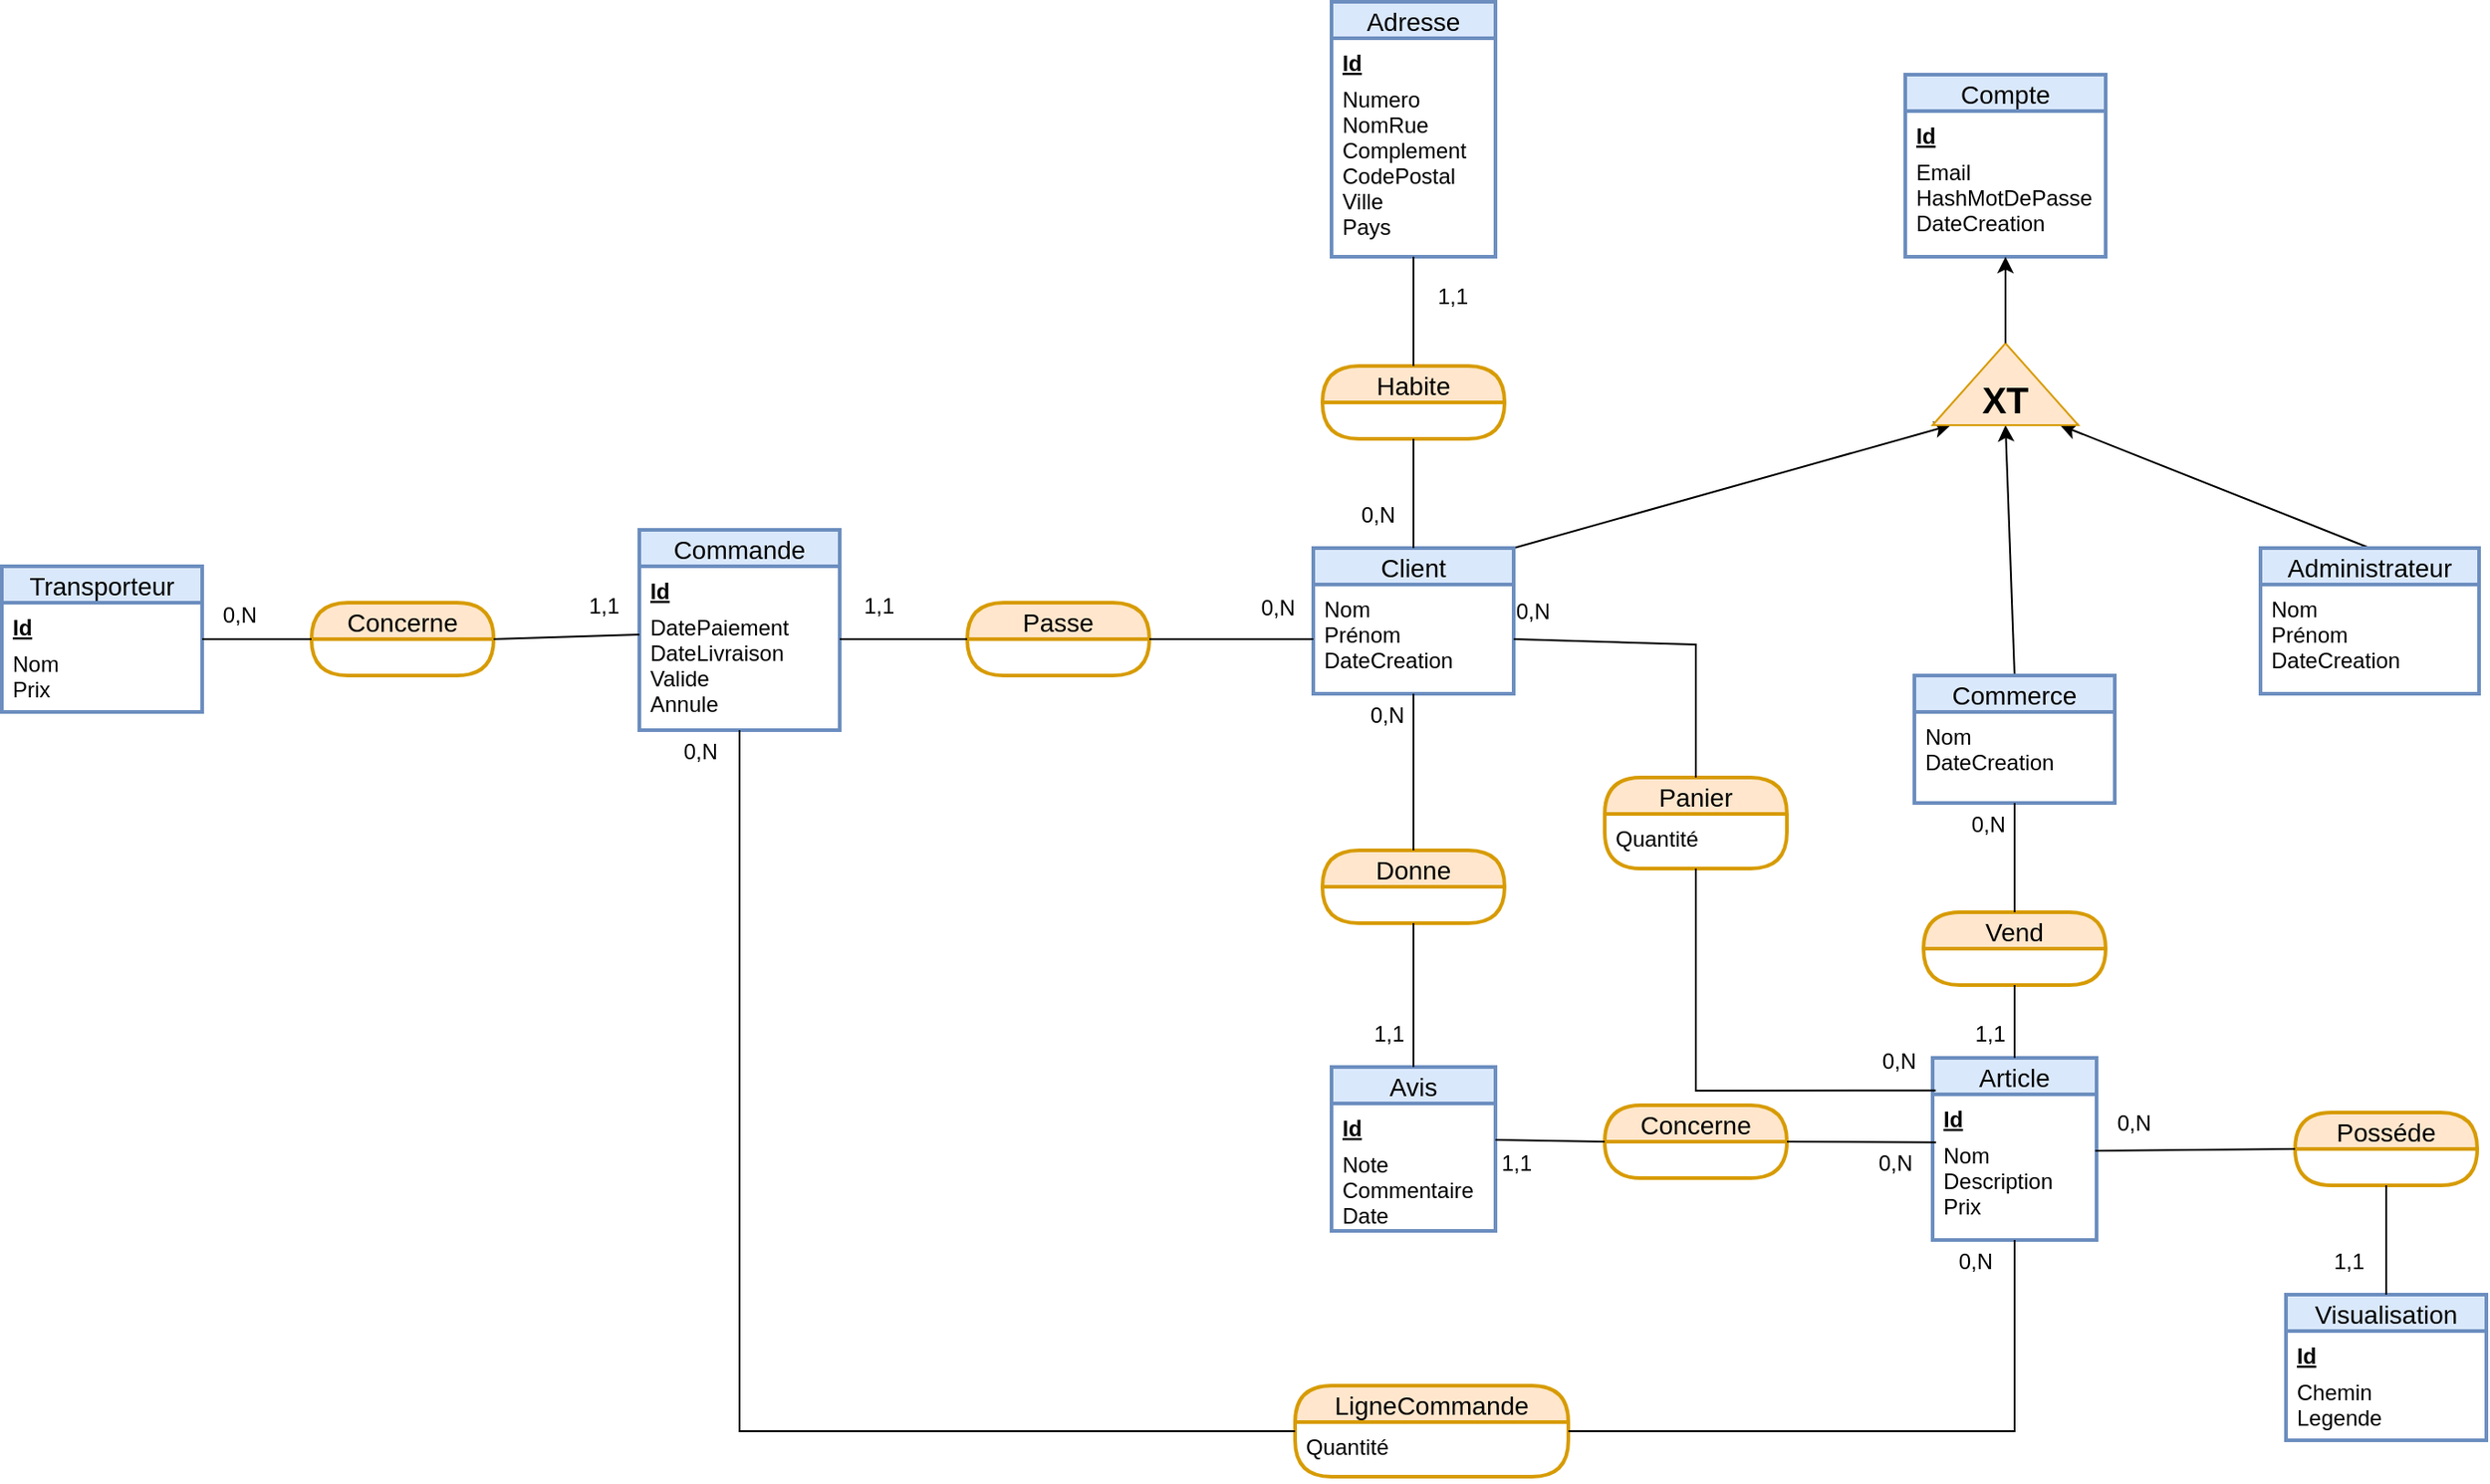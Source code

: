 <mxfile>
    <diagram id="AHeYNvNv7ygXPSbzfAzc" name="Page-1">
        <mxGraphModel dx="911" dy="1715" grid="1" gridSize="10" guides="1" tooltips="1" connect="1" arrows="1" fold="1" page="1" pageScale="1" pageWidth="827" pageHeight="1169" background="#ffffff" math="0" shadow="0">
            <root>
                <mxCell id="0"/>
                <mxCell id="1" parent="0"/>
                <mxCell id="2" value="Compte" style="swimlane;childLayout=stackLayout;horizontal=1;startSize=20;horizontalStack=0;rounded=0;fontSize=14;fontStyle=0;strokeWidth=2;resizeParent=0;resizeLast=1;shadow=0;dashed=0;align=center;fillColor=#dae8fc;strokeColor=#6c8ebf;swimlaneFillColor=default;gradientColor=none;" parent="1" vertex="1">
                    <mxGeometry x="1205" y="-40" width="110" height="100" as="geometry"/>
                </mxCell>
                <mxCell id="8" value="Id" style="text;strokeColor=none;fillColor=none;spacingLeft=4;spacingRight=4;overflow=hidden;rotatable=0;points=[[0,0.5],[1,0.5]];portConstraint=eastwest;fontSize=12;fontStyle=5;rounded=0;" parent="2" vertex="1">
                    <mxGeometry y="20" width="110" height="20" as="geometry"/>
                </mxCell>
                <mxCell id="3" value="Email&#10;HashMotDePasse&#10;DateCreation" style="align=left;strokeColor=none;fillColor=none;spacingLeft=4;fontSize=12;verticalAlign=top;resizable=0;rotatable=0;part=1;rounded=0;" parent="2" vertex="1">
                    <mxGeometry y="40" width="110" height="60" as="geometry"/>
                </mxCell>
                <mxCell id="9" value="Adresse" style="swimlane;childLayout=stackLayout;horizontal=1;startSize=20;horizontalStack=0;rounded=0;fontSize=14;fontStyle=0;strokeWidth=2;resizeParent=0;resizeLast=1;shadow=0;dashed=0;align=center;fillColor=#dae8fc;strokeColor=#6c8ebf;swimlaneFillColor=default;" parent="1" vertex="1">
                    <mxGeometry x="890" y="-80" width="90" height="140" as="geometry"/>
                </mxCell>
                <mxCell id="10" value="Id" style="text;strokeColor=none;fillColor=none;spacingLeft=4;spacingRight=4;overflow=hidden;rotatable=0;points=[[0,0.5],[1,0.5]];portConstraint=eastwest;fontSize=12;fontStyle=5;rounded=0;" parent="9" vertex="1">
                    <mxGeometry y="20" width="90" height="20" as="geometry"/>
                </mxCell>
                <mxCell id="11" value="Numero&#10;NomRue&#10;Complement&#10;CodePostal&#10;Ville&#10;Pays" style="align=left;strokeColor=none;fillColor=none;spacingLeft=4;fontSize=12;verticalAlign=top;resizable=0;rotatable=0;part=1;rounded=0;" parent="9" vertex="1">
                    <mxGeometry y="40" width="90" height="100" as="geometry"/>
                </mxCell>
                <mxCell id="12" value="Commande" style="swimlane;childLayout=stackLayout;horizontal=1;startSize=20;horizontalStack=0;rounded=0;fontSize=14;fontStyle=0;strokeWidth=2;resizeParent=0;resizeLast=1;shadow=0;dashed=0;align=center;fillColor=#dae8fc;strokeColor=#6c8ebf;swimlaneFillColor=default;" parent="1" vertex="1">
                    <mxGeometry x="510" y="210" width="110" height="110" as="geometry"/>
                </mxCell>
                <mxCell id="13" value="Id" style="text;strokeColor=none;fillColor=none;spacingLeft=4;spacingRight=4;overflow=hidden;rotatable=0;points=[[0,0.5],[1,0.5]];portConstraint=eastwest;fontSize=12;fontStyle=5;rounded=0;" parent="12" vertex="1">
                    <mxGeometry y="20" width="110" height="20" as="geometry"/>
                </mxCell>
                <mxCell id="14" value="DatePaiement&#10;DateLivraison&#10;Valide&#10;Annule" style="align=left;strokeColor=none;fillColor=none;spacingLeft=4;fontSize=12;verticalAlign=top;resizable=0;rotatable=0;part=1;rounded=0;" parent="12" vertex="1">
                    <mxGeometry y="40" width="110" height="70" as="geometry"/>
                </mxCell>
                <mxCell id="15" value="Article" style="swimlane;childLayout=stackLayout;horizontal=1;startSize=20;horizontalStack=0;rounded=0;fontSize=14;fontStyle=0;strokeWidth=2;resizeParent=0;resizeLast=1;shadow=0;dashed=0;align=center;fillColor=#dae8fc;strokeColor=#6c8ebf;swimlaneFillColor=default;" parent="1" vertex="1">
                    <mxGeometry x="1220" y="500" width="90" height="100" as="geometry"/>
                </mxCell>
                <mxCell id="16" value="Id" style="text;strokeColor=none;fillColor=none;spacingLeft=4;spacingRight=4;overflow=hidden;rotatable=0;points=[[0,0.5],[1,0.5]];portConstraint=eastwest;fontSize=12;fontStyle=5;rounded=0;" parent="15" vertex="1">
                    <mxGeometry y="20" width="90" height="20" as="geometry"/>
                </mxCell>
                <mxCell id="17" value="Nom&#10;Description&#10;Prix" style="align=left;strokeColor=none;fillColor=none;spacingLeft=4;fontSize=12;verticalAlign=top;resizable=0;rotatable=0;part=1;rounded=0;" parent="15" vertex="1">
                    <mxGeometry y="40" width="90" height="60" as="geometry"/>
                </mxCell>
                <mxCell id="127" style="edgeStyle=none;html=1;exitX=1;exitY=0;exitDx=0;exitDy=0;entryX=0;entryY=1;entryDx=0;entryDy=0;fontSize=20;rounded=0;" parent="1" source="27" target="125" edge="1">
                    <mxGeometry relative="1" as="geometry"/>
                </mxCell>
                <mxCell id="27" value="Client" style="swimlane;childLayout=stackLayout;horizontal=1;startSize=20;horizontalStack=0;rounded=0;fontSize=14;fontStyle=0;strokeWidth=2;resizeParent=0;resizeLast=1;shadow=0;dashed=0;align=center;fillColor=#dae8fc;strokeColor=#6c8ebf;swimlaneFillColor=default;" parent="1" vertex="1">
                    <mxGeometry x="880" y="220" width="110" height="80" as="geometry"/>
                </mxCell>
                <mxCell id="29" value="Nom&#10;Prénom&#10;DateCreation" style="align=left;strokeColor=none;fillColor=none;spacingLeft=4;fontSize=12;verticalAlign=top;resizable=0;rotatable=0;part=1;rounded=0;" parent="27" vertex="1">
                    <mxGeometry y="20" width="110" height="60" as="geometry"/>
                </mxCell>
                <mxCell id="128" style="edgeStyle=none;html=1;exitX=0.5;exitY=0;exitDx=0;exitDy=0;entryX=0.5;entryY=1;entryDx=0;entryDy=0;fontSize=20;rounded=0;" parent="1" source="30" target="125" edge="1">
                    <mxGeometry relative="1" as="geometry"/>
                </mxCell>
                <mxCell id="30" value="Commerce" style="swimlane;childLayout=stackLayout;horizontal=1;startSize=20;horizontalStack=0;rounded=0;fontSize=14;fontStyle=0;strokeWidth=2;resizeParent=0;resizeLast=1;shadow=0;dashed=0;align=center;fillColor=#dae8fc;strokeColor=#6c8ebf;swimlaneFillColor=default;" parent="1" vertex="1">
                    <mxGeometry x="1210" y="290" width="110" height="70" as="geometry"/>
                </mxCell>
                <mxCell id="32" value="Nom&#10;DateCreation" style="align=left;strokeColor=none;fillColor=none;spacingLeft=4;fontSize=12;verticalAlign=top;resizable=0;rotatable=0;part=1;rounded=0;" parent="30" vertex="1">
                    <mxGeometry y="20" width="110" height="50" as="geometry"/>
                </mxCell>
                <mxCell id="129" style="edgeStyle=none;html=1;exitX=0.5;exitY=0;exitDx=0;exitDy=0;entryX=1;entryY=1;entryDx=0;entryDy=0;fontSize=20;rounded=0;" parent="1" source="33" target="125" edge="1">
                    <mxGeometry relative="1" as="geometry"/>
                </mxCell>
                <mxCell id="33" value="Administrateur" style="swimlane;childLayout=stackLayout;horizontal=1;startSize=20;horizontalStack=0;rounded=0;fontSize=14;fontStyle=0;strokeWidth=2;resizeParent=0;resizeLast=1;shadow=0;dashed=0;align=center;fillColor=#dae8fc;strokeColor=#6c8ebf;swimlaneFillColor=default;" parent="1" vertex="1">
                    <mxGeometry x="1400" y="220" width="120" height="80" as="geometry"/>
                </mxCell>
                <mxCell id="35" value="Nom&#10;Prénom&#10;DateCreation" style="align=left;strokeColor=none;fillColor=none;spacingLeft=4;fontSize=12;verticalAlign=top;resizable=0;rotatable=0;part=1;rounded=0;" parent="33" vertex="1">
                    <mxGeometry y="20" width="120" height="60" as="geometry"/>
                </mxCell>
                <mxCell id="36" value="Avis" style="swimlane;childLayout=stackLayout;horizontal=1;startSize=20;horizontalStack=0;rounded=0;fontSize=14;fontStyle=0;strokeWidth=2;resizeParent=0;resizeLast=1;shadow=0;dashed=0;align=center;fillColor=#dae8fc;strokeColor=#6c8ebf;swimlaneFillColor=default;" parent="1" vertex="1">
                    <mxGeometry x="890" y="505" width="90" height="90" as="geometry"/>
                </mxCell>
                <mxCell id="37" value="Id" style="text;strokeColor=none;fillColor=none;spacingLeft=4;spacingRight=4;overflow=hidden;rotatable=0;points=[[0,0.5],[1,0.5]];portConstraint=eastwest;fontSize=12;fontStyle=5;rounded=0;" parent="36" vertex="1">
                    <mxGeometry y="20" width="90" height="20" as="geometry"/>
                </mxCell>
                <mxCell id="38" value="Note&#10;Commentaire&#10;Date" style="align=left;strokeColor=none;fillColor=none;spacingLeft=4;fontSize=12;verticalAlign=top;resizable=0;rotatable=0;part=1;rounded=0;" parent="36" vertex="1">
                    <mxGeometry y="40" width="90" height="50" as="geometry"/>
                </mxCell>
                <mxCell id="39" value="Transporteur" style="swimlane;childLayout=stackLayout;horizontal=1;startSize=20;horizontalStack=0;rounded=0;fontSize=14;fontStyle=0;strokeWidth=2;resizeParent=0;resizeLast=1;shadow=0;dashed=0;align=center;fillColor=#dae8fc;strokeColor=#6c8ebf;swimlaneFillColor=default;glass=0;swimlaneLine=1;" parent="1" vertex="1">
                    <mxGeometry x="160" y="230" width="110" height="80" as="geometry"/>
                </mxCell>
                <mxCell id="40" value="Id" style="text;strokeColor=none;fillColor=none;spacingLeft=4;spacingRight=4;overflow=hidden;rotatable=0;points=[[0,0.5],[1,0.5]];portConstraint=eastwest;fontSize=12;fontStyle=5;rounded=0;" parent="39" vertex="1">
                    <mxGeometry y="20" width="110" height="20" as="geometry"/>
                </mxCell>
                <mxCell id="41" value="Nom&#10;Prix" style="align=left;strokeColor=none;fillColor=none;spacingLeft=4;fontSize=12;verticalAlign=top;resizable=0;rotatable=0;part=1;rounded=0;" parent="39" vertex="1">
                    <mxGeometry y="40" width="110" height="40" as="geometry"/>
                </mxCell>
                <mxCell id="42" value="Visualisation" style="swimlane;childLayout=stackLayout;horizontal=1;startSize=20;horizontalStack=0;rounded=0;fontSize=14;fontStyle=0;strokeWidth=2;resizeParent=0;resizeLast=1;shadow=0;dashed=0;align=center;fillColor=#dae8fc;strokeColor=#6c8ebf;swimlaneFillColor=default;" parent="1" vertex="1">
                    <mxGeometry x="1414" y="630" width="110" height="80" as="geometry"/>
                </mxCell>
                <mxCell id="43" value="Id" style="text;strokeColor=none;fillColor=none;spacingLeft=4;spacingRight=4;overflow=hidden;rotatable=0;points=[[0,0.5],[1,0.5]];portConstraint=eastwest;fontSize=12;fontStyle=5;rounded=0;" parent="42" vertex="1">
                    <mxGeometry y="20" width="110" height="20" as="geometry"/>
                </mxCell>
                <mxCell id="44" value="Chemin&#10;Legende" style="align=left;strokeColor=none;fillColor=none;spacingLeft=4;fontSize=12;verticalAlign=top;resizable=0;rotatable=0;part=1;rounded=0;" parent="42" vertex="1">
                    <mxGeometry y="40" width="110" height="40" as="geometry"/>
                </mxCell>
                <mxCell id="63" value="Vend" style="swimlane;childLayout=stackLayout;horizontal=1;startSize=20;horizontalStack=0;rounded=1;fontSize=14;fontStyle=0;strokeWidth=2;resizeParent=0;resizeLast=1;shadow=0;dashed=0;align=center;arcSize=50;fillColor=#ffe6cc;strokeColor=#d79b00;swimlaneFillColor=default;" parent="1" vertex="1">
                    <mxGeometry x="1215" y="420" width="100" height="40" as="geometry"/>
                </mxCell>
                <mxCell id="64" value="" style="endArrow=none;html=1;rounded=0;exitX=0.5;exitY=0;exitDx=0;exitDy=0;entryX=0.5;entryY=1;entryDx=0;entryDy=0;" parent="1" source="63" target="32" edge="1">
                    <mxGeometry relative="1" as="geometry">
                        <mxPoint x="1275" y="250" as="sourcePoint"/>
                        <mxPoint x="1260" y="370" as="targetPoint"/>
                        <Array as="points"/>
                    </mxGeometry>
                </mxCell>
                <mxCell id="65" value="0,N" style="resizable=0;html=1;align=right;verticalAlign=bottom;rounded=0;" parent="64" connectable="0" vertex="1">
                    <mxGeometry x="1" relative="1" as="geometry">
                        <mxPoint x="-5" y="20" as="offset"/>
                    </mxGeometry>
                </mxCell>
                <mxCell id="66" value="" style="endArrow=none;html=1;rounded=0;entryX=0.5;entryY=0;entryDx=0;entryDy=0;exitX=0.5;exitY=1;exitDx=0;exitDy=0;" parent="1" source="63" target="15" edge="1">
                    <mxGeometry relative="1" as="geometry">
                        <mxPoint x="1260" y="470" as="sourcePoint"/>
                        <mxPoint x="1270" y="380" as="targetPoint"/>
                        <Array as="points"/>
                    </mxGeometry>
                </mxCell>
                <mxCell id="67" value="1,1" style="resizable=0;html=1;align=right;verticalAlign=bottom;rounded=0;" parent="66" connectable="0" vertex="1">
                    <mxGeometry x="1" relative="1" as="geometry">
                        <mxPoint x="-5" y="-5" as="offset"/>
                    </mxGeometry>
                </mxCell>
                <mxCell id="68" value="Donne" style="swimlane;childLayout=stackLayout;horizontal=1;startSize=20;horizontalStack=0;rounded=1;fontSize=14;fontStyle=0;strokeWidth=2;resizeParent=0;resizeLast=1;shadow=0;dashed=0;align=center;arcSize=50;fillColor=#ffe6cc;strokeColor=#d79b00;swimlaneFillColor=default;" parent="1" vertex="1">
                    <mxGeometry x="885" y="386" width="100" height="40" as="geometry"/>
                </mxCell>
                <mxCell id="69" value="" style="endArrow=none;html=1;rounded=0;exitX=0.5;exitY=0;exitDx=0;exitDy=0;entryX=0.5;entryY=1;entryDx=0;entryDy=0;" parent="1" source="68" target="29" edge="1">
                    <mxGeometry relative="1" as="geometry">
                        <mxPoint x="1125" y="430" as="sourcePoint"/>
                        <mxPoint x="1125" y="380" as="targetPoint"/>
                        <Array as="points"/>
                    </mxGeometry>
                </mxCell>
                <mxCell id="70" value="0,N" style="resizable=0;html=1;align=right;verticalAlign=bottom;rounded=0;" parent="69" connectable="0" vertex="1">
                    <mxGeometry x="1" relative="1" as="geometry">
                        <mxPoint x="-5" y="20" as="offset"/>
                    </mxGeometry>
                </mxCell>
                <mxCell id="71" value="" style="endArrow=none;html=1;rounded=0;exitX=0.5;exitY=1;exitDx=0;exitDy=0;entryX=0.5;entryY=0;entryDx=0;entryDy=0;" parent="1" source="68" target="36" edge="1">
                    <mxGeometry relative="1" as="geometry">
                        <mxPoint x="945" y="360" as="sourcePoint"/>
                        <mxPoint x="945" y="320" as="targetPoint"/>
                        <Array as="points"/>
                    </mxGeometry>
                </mxCell>
                <mxCell id="72" value="1,1" style="resizable=0;html=1;align=right;verticalAlign=bottom;rounded=0;" parent="71" connectable="0" vertex="1">
                    <mxGeometry x="1" relative="1" as="geometry">
                        <mxPoint x="-5" y="-10" as="offset"/>
                    </mxGeometry>
                </mxCell>
                <mxCell id="73" value="Concerne" style="swimlane;childLayout=stackLayout;horizontal=1;startSize=20;horizontalStack=0;rounded=1;fontSize=14;fontStyle=0;strokeWidth=2;resizeParent=0;resizeLast=1;shadow=0;dashed=0;align=center;arcSize=50;fillColor=#ffe6cc;strokeColor=#d79b00;swimlaneFillColor=default;" parent="1" vertex="1">
                    <mxGeometry x="1040" y="526" width="100" height="40" as="geometry"/>
                </mxCell>
                <mxCell id="74" value="" style="endArrow=none;html=1;rounded=0;exitX=0;exitY=0.5;exitDx=0;exitDy=0;entryX=1;entryY=0;entryDx=0;entryDy=0;" parent="1" source="73" target="38" edge="1">
                    <mxGeometry relative="1" as="geometry">
                        <mxPoint x="945" y="436.0" as="sourcePoint"/>
                        <mxPoint x="945" y="515" as="targetPoint"/>
                        <Array as="points"/>
                    </mxGeometry>
                </mxCell>
                <mxCell id="75" value="1,1" style="resizable=0;html=1;align=right;verticalAlign=bottom;rounded=0;" parent="74" connectable="0" vertex="1">
                    <mxGeometry x="1" relative="1" as="geometry">
                        <mxPoint x="20" y="21" as="offset"/>
                    </mxGeometry>
                </mxCell>
                <mxCell id="76" value="" style="endArrow=none;html=1;rounded=0;exitX=1;exitY=0.5;exitDx=0;exitDy=0;entryX=0.021;entryY=0.107;entryDx=0;entryDy=0;entryPerimeter=0;" parent="1" source="73" target="17" edge="1">
                    <mxGeometry relative="1" as="geometry">
                        <mxPoint x="1050" y="556" as="sourcePoint"/>
                        <mxPoint x="990" y="555" as="targetPoint"/>
                        <Array as="points"/>
                    </mxGeometry>
                </mxCell>
                <mxCell id="77" value="0,N" style="resizable=0;html=1;align=right;verticalAlign=bottom;rounded=0;" parent="76" connectable="0" vertex="1">
                    <mxGeometry x="1" relative="1" as="geometry">
                        <mxPoint x="-12" y="20" as="offset"/>
                    </mxGeometry>
                </mxCell>
                <mxCell id="78" value="Panier" style="swimlane;childLayout=stackLayout;horizontal=1;startSize=20;horizontalStack=0;rounded=1;fontSize=14;fontStyle=0;strokeWidth=2;resizeParent=0;resizeLast=1;shadow=0;dashed=0;align=center;arcSize=50;fillColor=#ffe6cc;strokeColor=#d79b00;swimlaneFillColor=default;" parent="1" vertex="1">
                    <mxGeometry x="1040" y="346" width="100" height="50" as="geometry"/>
                </mxCell>
                <mxCell id="83" value="Quantité" style="text;strokeColor=none;fillColor=none;spacingLeft=4;spacingRight=4;overflow=hidden;rotatable=0;points=[[0,0.5],[1,0.5]];portConstraint=eastwest;fontSize=12;rounded=0;" parent="78" vertex="1">
                    <mxGeometry y="20" width="100" height="30" as="geometry"/>
                </mxCell>
                <mxCell id="79" value="" style="endArrow=none;html=1;rounded=0;exitX=0.5;exitY=0;exitDx=0;exitDy=0;entryX=1;entryY=0.5;entryDx=0;entryDy=0;" parent="1" source="78" target="29" edge="1">
                    <mxGeometry relative="1" as="geometry">
                        <mxPoint x="945" y="396" as="sourcePoint"/>
                        <mxPoint x="945" y="320" as="targetPoint"/>
                        <Array as="points">
                            <mxPoint x="1090" y="273"/>
                        </Array>
                    </mxGeometry>
                </mxCell>
                <mxCell id="80" value="0,N" style="resizable=0;html=1;align=right;verticalAlign=bottom;rounded=0;" parent="79" connectable="0" vertex="1">
                    <mxGeometry x="1" relative="1" as="geometry">
                        <mxPoint x="20" y="-7" as="offset"/>
                    </mxGeometry>
                </mxCell>
                <mxCell id="81" value="" style="endArrow=none;html=1;rounded=0;exitX=0.5;exitY=1;exitDx=0;exitDy=0;entryX=0.019;entryY=0.179;entryDx=0;entryDy=0;entryPerimeter=0;" parent="1" source="78" target="15" edge="1">
                    <mxGeometry relative="1" as="geometry">
                        <mxPoint x="1100" y="356" as="sourcePoint"/>
                        <mxPoint x="1000" y="282.5" as="targetPoint"/>
                        <Array as="points">
                            <mxPoint x="1090" y="518"/>
                        </Array>
                    </mxGeometry>
                </mxCell>
                <mxCell id="82" value="0,N" style="resizable=0;html=1;align=right;verticalAlign=bottom;rounded=0;" parent="81" connectable="0" vertex="1">
                    <mxGeometry x="1" relative="1" as="geometry">
                        <mxPoint x="-10" y="-7" as="offset"/>
                    </mxGeometry>
                </mxCell>
                <mxCell id="84" value="Posséde" style="swimlane;childLayout=stackLayout;horizontal=1;startSize=20;horizontalStack=0;rounded=1;fontSize=14;fontStyle=0;strokeWidth=2;resizeParent=0;resizeLast=1;shadow=0;dashed=0;align=center;arcSize=50;fillColor=#ffe6cc;strokeColor=#d79b00;swimlaneFillColor=default;" parent="1" vertex="1">
                    <mxGeometry x="1419" y="530" width="100" height="40" as="geometry"/>
                </mxCell>
                <mxCell id="85" value="" style="endArrow=none;html=1;rounded=0;exitX=0;exitY=0.5;exitDx=0;exitDy=0;entryX=0.992;entryY=0.183;entryDx=0;entryDy=0;entryPerimeter=0;" parent="1" source="84" target="17" edge="1">
                    <mxGeometry relative="1" as="geometry">
                        <mxPoint x="1150" y="556" as="sourcePoint"/>
                        <mxPoint x="1231.89" y="556.42" as="targetPoint"/>
                        <Array as="points"/>
                    </mxGeometry>
                </mxCell>
                <mxCell id="86" value="0,N" style="resizable=0;html=1;align=right;verticalAlign=bottom;rounded=0;" parent="85" connectable="0" vertex="1">
                    <mxGeometry x="1" relative="1" as="geometry">
                        <mxPoint x="31" y="-6" as="offset"/>
                    </mxGeometry>
                </mxCell>
                <mxCell id="87" value="" style="endArrow=none;html=1;rounded=0;exitX=0.5;exitY=1;exitDx=0;exitDy=0;entryX=0.5;entryY=0;entryDx=0;entryDy=0;" parent="1" source="84" target="42" edge="1">
                    <mxGeometry relative="1" as="geometry">
                        <mxPoint x="1275" y="650" as="sourcePoint"/>
                        <mxPoint x="1275" y="610.0" as="targetPoint"/>
                        <Array as="points"/>
                    </mxGeometry>
                </mxCell>
                <mxCell id="88" value="1,1" style="resizable=0;html=1;align=right;verticalAlign=bottom;rounded=0;" parent="87" connectable="0" vertex="1">
                    <mxGeometry x="1" relative="1" as="geometry">
                        <mxPoint x="-12" y="-10" as="offset"/>
                    </mxGeometry>
                </mxCell>
                <mxCell id="89" value="Passe" style="swimlane;childLayout=stackLayout;horizontal=1;startSize=20;horizontalStack=0;rounded=1;fontSize=14;fontStyle=0;strokeWidth=2;resizeParent=0;resizeLast=1;shadow=0;dashed=0;align=center;arcSize=50;fillColor=#ffe6cc;strokeColor=#d79b00;swimlaneFillColor=default;" parent="1" vertex="1">
                    <mxGeometry x="690" y="250" width="100" height="40" as="geometry"/>
                </mxCell>
                <mxCell id="90" value="" style="endArrow=none;html=1;rounded=0;exitX=1;exitY=0.5;exitDx=0;exitDy=0;entryX=0;entryY=0.5;entryDx=0;entryDy=0;" parent="1" source="89" target="29" edge="1">
                    <mxGeometry relative="1" as="geometry">
                        <mxPoint x="945" y="130" as="sourcePoint"/>
                        <mxPoint x="945" y="230" as="targetPoint"/>
                        <Array as="points"/>
                    </mxGeometry>
                </mxCell>
                <mxCell id="91" value="0,N" style="resizable=0;html=1;align=right;verticalAlign=bottom;rounded=0;" parent="90" connectable="0" vertex="1">
                    <mxGeometry x="1" relative="1" as="geometry">
                        <mxPoint x="-10" y="-9" as="offset"/>
                    </mxGeometry>
                </mxCell>
                <mxCell id="92" value="" style="endArrow=none;html=1;rounded=0;exitX=0;exitY=0.5;exitDx=0;exitDy=0;" parent="1" source="89" edge="1">
                    <mxGeometry relative="1" as="geometry">
                        <mxPoint x="800" y="275" as="sourcePoint"/>
                        <mxPoint x="620" y="270" as="targetPoint"/>
                        <Array as="points"/>
                    </mxGeometry>
                </mxCell>
                <mxCell id="93" value="1,1" style="resizable=0;html=1;align=right;verticalAlign=bottom;rounded=0;" parent="92" connectable="0" vertex="1">
                    <mxGeometry x="1" relative="1" as="geometry">
                        <mxPoint x="30" y="-10" as="offset"/>
                    </mxGeometry>
                </mxCell>
                <mxCell id="95" value="Concerne" style="swimlane;childLayout=stackLayout;horizontal=1;startSize=20;horizontalStack=0;rounded=1;fontSize=14;fontStyle=0;strokeWidth=2;resizeParent=0;resizeLast=1;shadow=0;dashed=0;align=center;arcSize=50;fillColor=#ffe6cc;strokeColor=#d79b00;swimlaneFillColor=default;" parent="1" vertex="1">
                    <mxGeometry x="330" y="250" width="100" height="40" as="geometry"/>
                </mxCell>
                <mxCell id="96" value="" style="endArrow=none;html=1;rounded=0;exitX=1;exitY=0.5;exitDx=0;exitDy=0;entryX=0;entryY=0.25;entryDx=0;entryDy=0;" parent="1" source="95" target="14" edge="1">
                    <mxGeometry relative="1" as="geometry">
                        <mxPoint x="700" y="280" as="sourcePoint"/>
                        <mxPoint x="630" y="280" as="targetPoint"/>
                        <Array as="points"/>
                    </mxGeometry>
                </mxCell>
                <mxCell id="97" value="1,1" style="resizable=0;html=1;align=right;verticalAlign=bottom;rounded=0;" parent="96" connectable="0" vertex="1">
                    <mxGeometry x="1" relative="1" as="geometry">
                        <mxPoint x="-10" y="-7" as="offset"/>
                    </mxGeometry>
                </mxCell>
                <mxCell id="98" value="" style="endArrow=none;html=1;rounded=0;exitX=0;exitY=0.5;exitDx=0;exitDy=0;entryX=1;entryY=0;entryDx=0;entryDy=0;" parent="1" source="95" target="41" edge="1">
                    <mxGeometry relative="1" as="geometry">
                        <mxPoint x="440" y="275" as="sourcePoint"/>
                        <mxPoint x="520" y="277.5" as="targetPoint"/>
                        <Array as="points"/>
                    </mxGeometry>
                </mxCell>
                <mxCell id="99" value="0,N" style="resizable=0;html=1;align=right;verticalAlign=bottom;rounded=0;" parent="98" connectable="0" vertex="1">
                    <mxGeometry x="1" relative="1" as="geometry">
                        <mxPoint x="30" y="-5" as="offset"/>
                    </mxGeometry>
                </mxCell>
                <mxCell id="100" value="Habite" style="swimlane;childLayout=stackLayout;horizontal=1;startSize=20;horizontalStack=0;rounded=1;fontSize=14;fontStyle=0;strokeWidth=2;resizeParent=0;resizeLast=1;shadow=0;dashed=0;align=center;arcSize=50;fillColor=#ffe6cc;strokeColor=#d79b00;swimlaneFillColor=default;" parent="1" vertex="1">
                    <mxGeometry x="885" y="120" width="100" height="40" as="geometry"/>
                </mxCell>
                <mxCell id="101" value="" style="endArrow=none;html=1;rounded=0;entryX=0.5;entryY=0;entryDx=0;entryDy=0;exitX=0.5;exitY=1;exitDx=0;exitDy=0;" parent="1" source="100" target="27" edge="1">
                    <mxGeometry relative="1" as="geometry">
                        <mxPoint x="750" y="160" as="sourcePoint"/>
                        <mxPoint x="891.54" y="279.5" as="targetPoint"/>
                        <Array as="points"/>
                    </mxGeometry>
                </mxCell>
                <mxCell id="102" value="0,N" style="resizable=0;html=1;align=right;verticalAlign=bottom;rounded=0;" parent="101" connectable="0" vertex="1">
                    <mxGeometry x="1" relative="1" as="geometry">
                        <mxPoint x="-10" y="-10" as="offset"/>
                    </mxGeometry>
                </mxCell>
                <mxCell id="103" value="" style="endArrow=none;html=1;rounded=0;exitX=0.5;exitY=0;exitDx=0;exitDy=0;entryX=0.5;entryY=1;entryDx=0;entryDy=0;" parent="1" source="100" target="11" edge="1">
                    <mxGeometry relative="1" as="geometry">
                        <mxPoint x="750" y="406" as="sourcePoint"/>
                        <mxPoint x="890" y="320" as="targetPoint"/>
                        <Array as="points"/>
                    </mxGeometry>
                </mxCell>
                <mxCell id="104" value="1,1" style="resizable=0;html=1;align=right;verticalAlign=bottom;rounded=0;" parent="103" connectable="0" vertex="1">
                    <mxGeometry x="1" relative="1" as="geometry">
                        <mxPoint x="30" y="30" as="offset"/>
                    </mxGeometry>
                </mxCell>
                <mxCell id="110" value="LigneCommande" style="swimlane;childLayout=stackLayout;horizontal=1;startSize=20;horizontalStack=0;rounded=1;fontSize=14;fontStyle=0;strokeWidth=2;resizeParent=0;resizeLast=1;shadow=0;dashed=0;align=center;arcSize=50;fillColor=#ffe6cc;strokeColor=#d79b00;swimlaneFillColor=default;" parent="1" vertex="1">
                    <mxGeometry x="870" y="680" width="150" height="50" as="geometry"/>
                </mxCell>
                <mxCell id="115" value="Quantité" style="text;strokeColor=none;fillColor=none;spacingLeft=4;spacingRight=4;overflow=hidden;rotatable=0;points=[[0,0.5],[1,0.5]];portConstraint=eastwest;fontSize=12;rounded=0;" parent="110" vertex="1">
                    <mxGeometry y="20" width="150" height="30" as="geometry"/>
                </mxCell>
                <mxCell id="111" value="" style="endArrow=none;html=1;rounded=0;exitX=1;exitY=0.5;exitDx=0;exitDy=0;entryX=0.5;entryY=1;entryDx=0;entryDy=0;" parent="1" source="110" target="17" edge="1">
                    <mxGeometry relative="1" as="geometry">
                        <mxPoint x="1150" y="556" as="sourcePoint"/>
                        <mxPoint x="1231.89" y="556.42" as="targetPoint"/>
                        <Array as="points">
                            <mxPoint x="1265" y="705"/>
                        </Array>
                    </mxGeometry>
                </mxCell>
                <mxCell id="112" value="0,N" style="resizable=0;html=1;align=right;verticalAlign=bottom;rounded=0;" parent="111" connectable="0" vertex="1">
                    <mxGeometry x="1" relative="1" as="geometry">
                        <mxPoint x="-12" y="20" as="offset"/>
                    </mxGeometry>
                </mxCell>
                <mxCell id="113" value="" style="endArrow=none;html=1;rounded=0;entryX=0.5;entryY=1;entryDx=0;entryDy=0;exitX=0;exitY=0.5;exitDx=0;exitDy=0;" parent="1" source="110" target="14" edge="1">
                    <mxGeometry relative="1" as="geometry">
                        <mxPoint x="870" y="740" as="sourcePoint"/>
                        <mxPoint x="580" y="570" as="targetPoint"/>
                        <Array as="points">
                            <mxPoint x="565" y="705"/>
                        </Array>
                    </mxGeometry>
                </mxCell>
                <mxCell id="114" value="0,N" style="resizable=0;html=1;align=right;verticalAlign=bottom;rounded=0;" parent="113" connectable="0" vertex="1">
                    <mxGeometry x="1" relative="1" as="geometry">
                        <mxPoint x="-12" y="20" as="offset"/>
                    </mxGeometry>
                </mxCell>
                <mxCell id="126" value="" style="group;rounded=0;" parent="1" vertex="1" connectable="0">
                    <mxGeometry x="1220" y="107.5" width="80" height="45" as="geometry"/>
                </mxCell>
                <mxCell id="124" value="" style="triangle;whiteSpace=wrap;html=1;rotation=-90;fillColor=#ffe6cc;strokeColor=#d79b00;rounded=0;" parent="126" vertex="1">
                    <mxGeometry x="17.5" y="-17.5" width="45" height="80" as="geometry"/>
                </mxCell>
                <mxCell id="125" value="&lt;b&gt;XT&lt;/b&gt;" style="text;html=1;strokeColor=none;fillColor=none;align=center;verticalAlign=middle;whiteSpace=wrap;rounded=0;fontSize=20;" parent="126" vertex="1">
                    <mxGeometry x="10" y="15" width="60" height="30" as="geometry"/>
                </mxCell>
                <mxCell id="132" style="edgeStyle=none;html=1;exitX=1;exitY=0.5;exitDx=0;exitDy=0;entryX=0.5;entryY=1;entryDx=0;entryDy=0;fontSize=20;rounded=0;" parent="1" source="124" target="3" edge="1">
                    <mxGeometry relative="1" as="geometry"/>
                </mxCell>
            </root>
        </mxGraphModel>
    </diagram>
</mxfile>